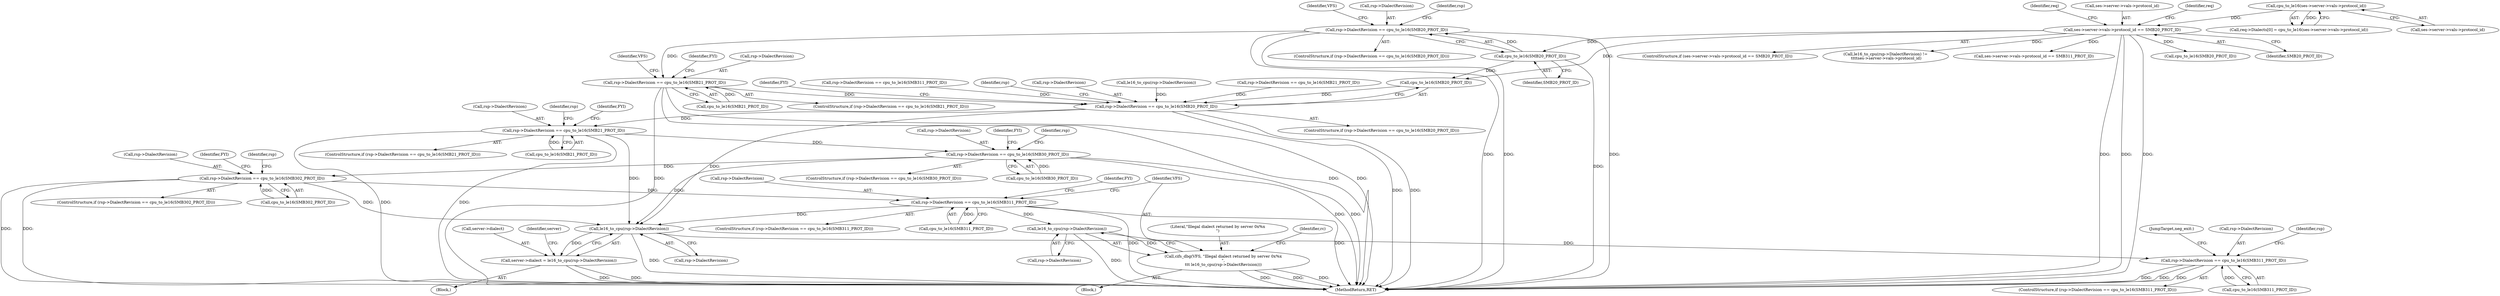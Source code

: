 digraph "0_linux_b57a55e2200ede754e4dc9cce4ba9402544b9365@pointer" {
"1000479" [label="(Call,rsp->DialectRevision == cpu_to_le16(SMB20_PROT_ID))"];
"1000483" [label="(Call,cpu_to_le16(SMB20_PROT_ID))"];
"1000345" [label="(Call,ses->server->vals->protocol_id == SMB20_PROT_ID)"];
"1000288" [label="(Call,cpu_to_le16(ses->server->vals->protocol_id))"];
"1000494" [label="(Call,rsp->DialectRevision == cpu_to_le16(SMB21_PROT_ID))"];
"1000617" [label="(Call,rsp->DialectRevision == cpu_to_le16(SMB20_PROT_ID))"];
"1000628" [label="(Call,rsp->DialectRevision == cpu_to_le16(SMB21_PROT_ID))"];
"1000639" [label="(Call,rsp->DialectRevision == cpu_to_le16(SMB30_PROT_ID))"];
"1000650" [label="(Call,rsp->DialectRevision == cpu_to_le16(SMB302_PROT_ID))"];
"1000661" [label="(Call,rsp->DialectRevision == cpu_to_le16(SMB311_PROT_ID))"];
"1000675" [label="(Call,le16_to_cpu(rsp->DialectRevision))"];
"1000672" [label="(Call,cifs_dbg(VFS, \"Illegal dialect returned by server 0x%x\n\",\n\t\t\t le16_to_cpu(rsp->DialectRevision)))"];
"1000688" [label="(Call,le16_to_cpu(rsp->DialectRevision))"];
"1000684" [label="(Call,server->dialect = le16_to_cpu(rsp->DialectRevision))"];
"1000819" [label="(Call,rsp->DialectRevision == cpu_to_le16(SMB311_PROT_ID))"];
"1000498" [label="(Call,cpu_to_le16(SMB21_PROT_ID))"];
"1000611" [label="(Identifier,FYI)"];
"1000618" [label="(Call,rsp->DialectRevision)"];
"1000676" [label="(Call,rsp->DialectRevision)"];
"1000487" [label="(Identifier,VFS)"];
"1000842" [label="(JumpTarget,neg_exit:)"];
"1000282" [label="(Call,req->Dialects[0] = cpu_to_le16(ses->server->vals->protocol_id))"];
"1000651" [label="(Call,rsp->DialectRevision)"];
"1000621" [label="(Call,cpu_to_le16(SMB20_PROT_ID))"];
"1000638" [label="(ControlStructure,if (rsp->DialectRevision == cpu_to_le16(SMB30_PROT_ID)))"];
"1000364" [label="(Identifier,req)"];
"1000628" [label="(Call,rsp->DialectRevision == cpu_to_le16(SMB21_PROT_ID))"];
"1000671" [label="(Block,)"];
"1000688" [label="(Call,le16_to_cpu(rsp->DialectRevision))"];
"1000483" [label="(Call,cpu_to_le16(SMB20_PROT_ID))"];
"1000627" [label="(ControlStructure,if (rsp->DialectRevision == cpu_to_le16(SMB21_PROT_ID)))"];
"1000639" [label="(Call,rsp->DialectRevision == cpu_to_le16(SMB30_PROT_ID))"];
"1000495" [label="(Call,rsp->DialectRevision)"];
"1000526" [label="(Call,cpu_to_le16(SMB20_PROT_ID))"];
"1000588" [label="(Call,le16_to_cpu(rsp->DialectRevision))"];
"1000479" [label="(Call,rsp->DialectRevision == cpu_to_le16(SMB20_PROT_ID))"];
"1000353" [label="(Identifier,SMB20_PROT_ID)"];
"1000617" [label="(Call,rsp->DialectRevision == cpu_to_le16(SMB20_PROT_ID))"];
"1000649" [label="(ControlStructure,if (rsp->DialectRevision == cpu_to_le16(SMB302_PROT_ID)))"];
"1000629" [label="(Call,rsp->DialectRevision)"];
"1000672" [label="(Call,cifs_dbg(VFS, \"Illegal dialect returned by server 0x%x\n\",\n\t\t\t le16_to_cpu(rsp->DialectRevision)))"];
"1000114" [label="(Block,)"];
"1000346" [label="(Call,ses->server->vals->protocol_id)"];
"1000616" [label="(ControlStructure,if (rsp->DialectRevision == cpu_to_le16(SMB20_PROT_ID)))"];
"1000640" [label="(Call,rsp->DialectRevision)"];
"1000641" [label="(Identifier,rsp)"];
"1000345" [label="(Call,ses->server->vals->protocol_id == SMB20_PROT_ID)"];
"1000818" [label="(ControlStructure,if (rsp->DialectRevision == cpu_to_le16(SMB311_PROT_ID)))"];
"1000694" [label="(Identifier,server)"];
"1000344" [label="(ControlStructure,if (ses->server->vals->protocol_id == SMB20_PROT_ID))"];
"1000480" [label="(Call,rsp->DialectRevision)"];
"1000289" [label="(Call,ses->server->vals->protocol_id)"];
"1000493" [label="(ControlStructure,if (rsp->DialectRevision == cpu_to_le16(SMB21_PROT_ID)))"];
"1000685" [label="(Call,server->dialect)"];
"1000478" [label="(ControlStructure,if (rsp->DialectRevision == cpu_to_le16(SMB20_PROT_ID)))"];
"1000496" [label="(Identifier,rsp)"];
"1000537" [label="(Call,rsp->DialectRevision == cpu_to_le16(SMB21_PROT_ID))"];
"1000632" [label="(Call,cpu_to_le16(SMB21_PROT_ID))"];
"1000646" [label="(Identifier,FYI)"];
"1000657" [label="(Identifier,FYI)"];
"1000675" [label="(Call,le16_to_cpu(rsp->DialectRevision))"];
"1000819" [label="(Call,rsp->DialectRevision == cpu_to_le16(SMB311_PROT_ID))"];
"1000820" [label="(Call,rsp->DialectRevision)"];
"1000643" [label="(Call,cpu_to_le16(SMB30_PROT_ID))"];
"1000624" [label="(Identifier,FYI)"];
"1000484" [label="(Identifier,SMB20_PROT_ID)"];
"1000587" [label="(Call,le16_to_cpu(rsp->DialectRevision) !=\n \t\t\t\tses->server->vals->protocol_id)"];
"1000635" [label="(Identifier,FYI)"];
"1000663" [label="(Identifier,rsp)"];
"1000680" [label="(Identifier,rc)"];
"1000652" [label="(Identifier,rsp)"];
"1000684" [label="(Call,server->dialect = le16_to_cpu(rsp->DialectRevision))"];
"1000823" [label="(Call,cpu_to_le16(SMB311_PROT_ID))"];
"1000502" [label="(Identifier,VFS)"];
"1000668" [label="(Identifier,FYI)"];
"1000848" [label="(MethodReturn,RET)"];
"1000689" [label="(Call,rsp->DialectRevision)"];
"1000562" [label="(Call,rsp->DialectRevision == cpu_to_le16(SMB311_PROT_ID))"];
"1000661" [label="(Call,rsp->DialectRevision == cpu_to_le16(SMB311_PROT_ID))"];
"1000660" [label="(ControlStructure,if (rsp->DialectRevision == cpu_to_le16(SMB311_PROT_ID)))"];
"1000673" [label="(Identifier,VFS)"];
"1000288" [label="(Call,cpu_to_le16(ses->server->vals->protocol_id))"];
"1000665" [label="(Call,cpu_to_le16(SMB311_PROT_ID))"];
"1000630" [label="(Identifier,rsp)"];
"1000654" [label="(Call,cpu_to_le16(SMB302_PROT_ID))"];
"1000494" [label="(Call,rsp->DialectRevision == cpu_to_le16(SMB21_PROT_ID))"];
"1000674" [label="(Literal,\"Illegal dialect returned by server 0x%x\n\")"];
"1000356" [label="(Identifier,req)"];
"1000828" [label="(Identifier,rsp)"];
"1000372" [label="(Call,ses->server->vals->protocol_id == SMB311_PROT_ID)"];
"1000662" [label="(Call,rsp->DialectRevision)"];
"1000650" [label="(Call,rsp->DialectRevision == cpu_to_le16(SMB302_PROT_ID))"];
"1000479" -> "1000478"  [label="AST: "];
"1000479" -> "1000483"  [label="CFG: "];
"1000480" -> "1000479"  [label="AST: "];
"1000483" -> "1000479"  [label="AST: "];
"1000487" -> "1000479"  [label="CFG: "];
"1000496" -> "1000479"  [label="CFG: "];
"1000479" -> "1000848"  [label="DDG: "];
"1000479" -> "1000848"  [label="DDG: "];
"1000479" -> "1000848"  [label="DDG: "];
"1000483" -> "1000479"  [label="DDG: "];
"1000479" -> "1000494"  [label="DDG: "];
"1000483" -> "1000484"  [label="CFG: "];
"1000484" -> "1000483"  [label="AST: "];
"1000483" -> "1000848"  [label="DDG: "];
"1000345" -> "1000483"  [label="DDG: "];
"1000483" -> "1000621"  [label="DDG: "];
"1000345" -> "1000344"  [label="AST: "];
"1000345" -> "1000353"  [label="CFG: "];
"1000346" -> "1000345"  [label="AST: "];
"1000353" -> "1000345"  [label="AST: "];
"1000356" -> "1000345"  [label="CFG: "];
"1000364" -> "1000345"  [label="CFG: "];
"1000345" -> "1000848"  [label="DDG: "];
"1000345" -> "1000848"  [label="DDG: "];
"1000345" -> "1000848"  [label="DDG: "];
"1000288" -> "1000345"  [label="DDG: "];
"1000345" -> "1000372"  [label="DDG: "];
"1000345" -> "1000526"  [label="DDG: "];
"1000345" -> "1000587"  [label="DDG: "];
"1000345" -> "1000621"  [label="DDG: "];
"1000288" -> "1000282"  [label="AST: "];
"1000288" -> "1000289"  [label="CFG: "];
"1000289" -> "1000288"  [label="AST: "];
"1000282" -> "1000288"  [label="CFG: "];
"1000288" -> "1000282"  [label="DDG: "];
"1000494" -> "1000493"  [label="AST: "];
"1000494" -> "1000498"  [label="CFG: "];
"1000495" -> "1000494"  [label="AST: "];
"1000498" -> "1000494"  [label="AST: "];
"1000502" -> "1000494"  [label="CFG: "];
"1000611" -> "1000494"  [label="CFG: "];
"1000494" -> "1000848"  [label="DDG: "];
"1000494" -> "1000848"  [label="DDG: "];
"1000494" -> "1000848"  [label="DDG: "];
"1000498" -> "1000494"  [label="DDG: "];
"1000494" -> "1000617"  [label="DDG: "];
"1000617" -> "1000616"  [label="AST: "];
"1000617" -> "1000621"  [label="CFG: "];
"1000618" -> "1000617"  [label="AST: "];
"1000621" -> "1000617"  [label="AST: "];
"1000624" -> "1000617"  [label="CFG: "];
"1000630" -> "1000617"  [label="CFG: "];
"1000617" -> "1000848"  [label="DDG: "];
"1000617" -> "1000848"  [label="DDG: "];
"1000588" -> "1000617"  [label="DDG: "];
"1000562" -> "1000617"  [label="DDG: "];
"1000537" -> "1000617"  [label="DDG: "];
"1000621" -> "1000617"  [label="DDG: "];
"1000617" -> "1000628"  [label="DDG: "];
"1000617" -> "1000688"  [label="DDG: "];
"1000628" -> "1000627"  [label="AST: "];
"1000628" -> "1000632"  [label="CFG: "];
"1000629" -> "1000628"  [label="AST: "];
"1000632" -> "1000628"  [label="AST: "];
"1000635" -> "1000628"  [label="CFG: "];
"1000641" -> "1000628"  [label="CFG: "];
"1000628" -> "1000848"  [label="DDG: "];
"1000628" -> "1000848"  [label="DDG: "];
"1000632" -> "1000628"  [label="DDG: "];
"1000628" -> "1000639"  [label="DDG: "];
"1000628" -> "1000688"  [label="DDG: "];
"1000639" -> "1000638"  [label="AST: "];
"1000639" -> "1000643"  [label="CFG: "];
"1000640" -> "1000639"  [label="AST: "];
"1000643" -> "1000639"  [label="AST: "];
"1000646" -> "1000639"  [label="CFG: "];
"1000652" -> "1000639"  [label="CFG: "];
"1000639" -> "1000848"  [label="DDG: "];
"1000639" -> "1000848"  [label="DDG: "];
"1000643" -> "1000639"  [label="DDG: "];
"1000639" -> "1000650"  [label="DDG: "];
"1000639" -> "1000688"  [label="DDG: "];
"1000650" -> "1000649"  [label="AST: "];
"1000650" -> "1000654"  [label="CFG: "];
"1000651" -> "1000650"  [label="AST: "];
"1000654" -> "1000650"  [label="AST: "];
"1000657" -> "1000650"  [label="CFG: "];
"1000663" -> "1000650"  [label="CFG: "];
"1000650" -> "1000848"  [label="DDG: "];
"1000650" -> "1000848"  [label="DDG: "];
"1000654" -> "1000650"  [label="DDG: "];
"1000650" -> "1000661"  [label="DDG: "];
"1000650" -> "1000688"  [label="DDG: "];
"1000661" -> "1000660"  [label="AST: "];
"1000661" -> "1000665"  [label="CFG: "];
"1000662" -> "1000661"  [label="AST: "];
"1000665" -> "1000661"  [label="AST: "];
"1000668" -> "1000661"  [label="CFG: "];
"1000673" -> "1000661"  [label="CFG: "];
"1000661" -> "1000848"  [label="DDG: "];
"1000661" -> "1000848"  [label="DDG: "];
"1000665" -> "1000661"  [label="DDG: "];
"1000661" -> "1000675"  [label="DDG: "];
"1000661" -> "1000688"  [label="DDG: "];
"1000675" -> "1000672"  [label="AST: "];
"1000675" -> "1000676"  [label="CFG: "];
"1000676" -> "1000675"  [label="AST: "];
"1000672" -> "1000675"  [label="CFG: "];
"1000675" -> "1000848"  [label="DDG: "];
"1000675" -> "1000672"  [label="DDG: "];
"1000672" -> "1000671"  [label="AST: "];
"1000673" -> "1000672"  [label="AST: "];
"1000674" -> "1000672"  [label="AST: "];
"1000680" -> "1000672"  [label="CFG: "];
"1000672" -> "1000848"  [label="DDG: "];
"1000672" -> "1000848"  [label="DDG: "];
"1000672" -> "1000848"  [label="DDG: "];
"1000688" -> "1000684"  [label="AST: "];
"1000688" -> "1000689"  [label="CFG: "];
"1000689" -> "1000688"  [label="AST: "];
"1000684" -> "1000688"  [label="CFG: "];
"1000688" -> "1000848"  [label="DDG: "];
"1000688" -> "1000684"  [label="DDG: "];
"1000688" -> "1000819"  [label="DDG: "];
"1000684" -> "1000114"  [label="AST: "];
"1000685" -> "1000684"  [label="AST: "];
"1000694" -> "1000684"  [label="CFG: "];
"1000684" -> "1000848"  [label="DDG: "];
"1000684" -> "1000848"  [label="DDG: "];
"1000819" -> "1000818"  [label="AST: "];
"1000819" -> "1000823"  [label="CFG: "];
"1000820" -> "1000819"  [label="AST: "];
"1000823" -> "1000819"  [label="AST: "];
"1000828" -> "1000819"  [label="CFG: "];
"1000842" -> "1000819"  [label="CFG: "];
"1000819" -> "1000848"  [label="DDG: "];
"1000819" -> "1000848"  [label="DDG: "];
"1000819" -> "1000848"  [label="DDG: "];
"1000823" -> "1000819"  [label="DDG: "];
}
